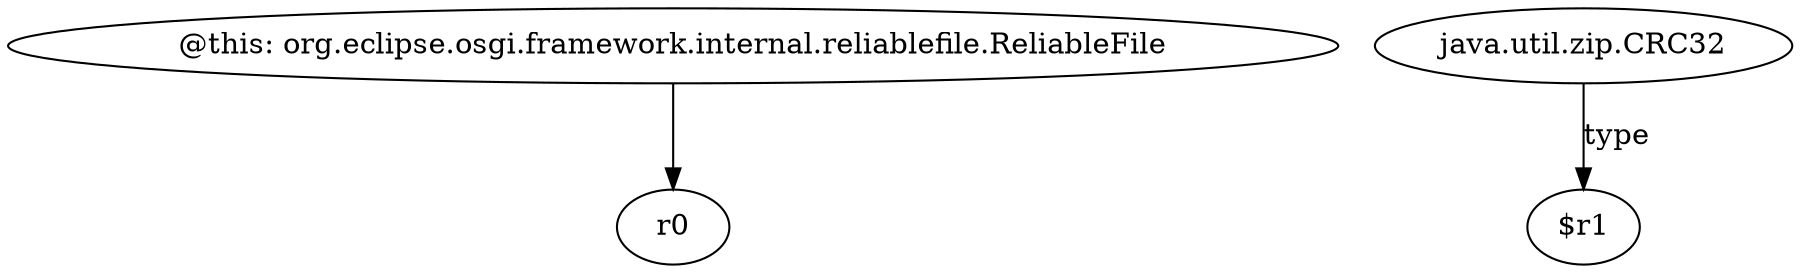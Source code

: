 digraph g {
0[label="@this: org.eclipse.osgi.framework.internal.reliablefile.ReliableFile"]
1[label="r0"]
0->1[label=""]
2[label="java.util.zip.CRC32"]
3[label="$r1"]
2->3[label="type"]
}